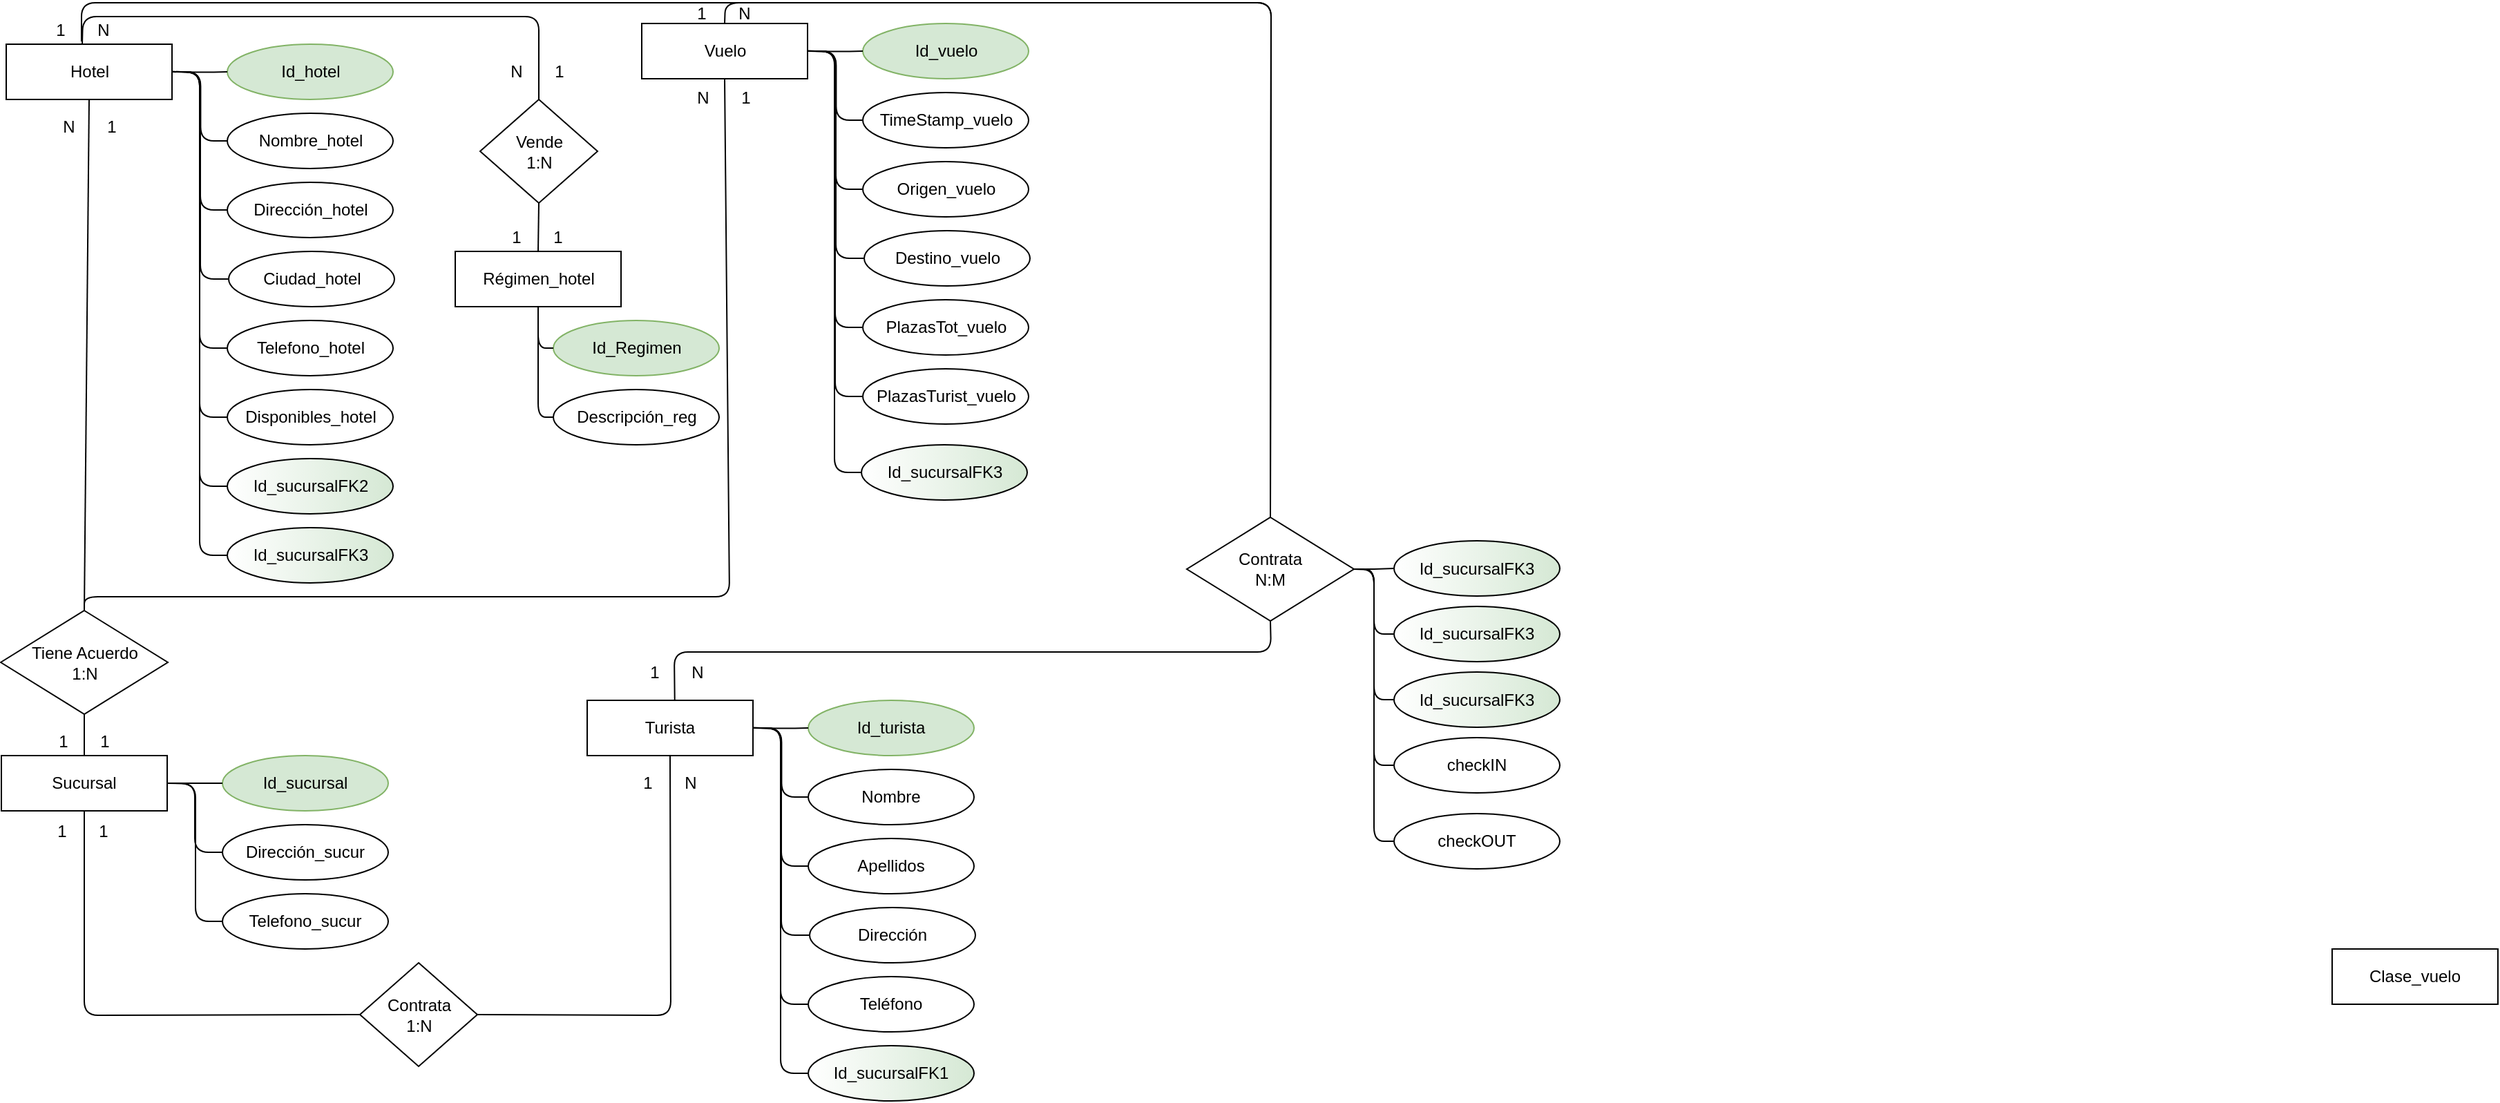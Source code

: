 <mxfile version="12.0.2" type="github" pages="1"><diagram id="cru-aT_KjBiOYhFXOuca" name="Page-1"><mxGraphModel dx="928" dy="600" grid="1" gridSize="10" guides="1" tooltips="1" connect="1" arrows="1" fold="1" page="1" pageScale="1" pageWidth="1169" pageHeight="827" math="0" shadow="0"><root><mxCell id="0"/><mxCell id="1" parent="0"/><mxCell id="LmSAcj49Joqu7tEpp6rs-1" value="Sucursal" style="rounded=0;whiteSpace=wrap;html=1;" vertex="1" parent="1"><mxGeometry x="23" y="565" width="120" height="40" as="geometry"/></mxCell><mxCell id="LmSAcj49Joqu7tEpp6rs-2" value="Hotel" style="rounded=0;whiteSpace=wrap;html=1;" vertex="1" parent="1"><mxGeometry x="26.5" y="50" width="120" height="40" as="geometry"/></mxCell><mxCell id="LmSAcj49Joqu7tEpp6rs-6" value="Clase_vuelo" style="rounded=0;whiteSpace=wrap;html=1;" vertex="1" parent="1"><mxGeometry x="1710" y="705" width="120" height="40" as="geometry"/></mxCell><mxCell id="LmSAcj49Joqu7tEpp6rs-7" value="Régimen_hotel" style="rounded=0;whiteSpace=wrap;html=1;" vertex="1" parent="1"><mxGeometry x="351.5" y="200" width="120" height="40" as="geometry"/></mxCell><mxCell id="LmSAcj49Joqu7tEpp6rs-8" value="Id_sucursal" style="ellipse;whiteSpace=wrap;html=1;fillColor=#d5e8d4;strokeColor=#82b366;" vertex="1" parent="1"><mxGeometry x="183" y="565" width="120" height="40" as="geometry"/></mxCell><mxCell id="LmSAcj49Joqu7tEpp6rs-9" value="Dirección_sucur" style="ellipse;whiteSpace=wrap;html=1;" vertex="1" parent="1"><mxGeometry x="183" y="615" width="120" height="40" as="geometry"/></mxCell><mxCell id="LmSAcj49Joqu7tEpp6rs-10" value="Telefono_sucur" style="ellipse;whiteSpace=wrap;html=1;" vertex="1" parent="1"><mxGeometry x="183" y="665" width="120" height="40" as="geometry"/></mxCell><mxCell id="LmSAcj49Joqu7tEpp6rs-13" value="" style="endArrow=none;html=1;edgeStyle=orthogonalEdgeStyle;exitX=1;exitY=0.5;exitDx=0;exitDy=0;entryX=0;entryY=0.5;entryDx=0;entryDy=0;" edge="1" parent="1" source="LmSAcj49Joqu7tEpp6rs-1" target="LmSAcj49Joqu7tEpp6rs-9"><mxGeometry relative="1" as="geometry"><mxPoint x="-7" y="634.5" as="sourcePoint"/><mxPoint x="153" y="634.5" as="targetPoint"/></mxGeometry></mxCell><mxCell id="LmSAcj49Joqu7tEpp6rs-16" value="" style="endArrow=none;html=1;edgeStyle=orthogonalEdgeStyle;entryX=0;entryY=0.5;entryDx=0;entryDy=0;" edge="1" parent="1" target="LmSAcj49Joqu7tEpp6rs-10"><mxGeometry relative="1" as="geometry"><mxPoint x="143" y="585" as="sourcePoint"/><mxPoint x="163" y="644.5" as="targetPoint"/></mxGeometry></mxCell><mxCell id="LmSAcj49Joqu7tEpp6rs-17" value="" style="endArrow=none;html=1;edgeStyle=orthogonalEdgeStyle;exitX=1;exitY=0.5;exitDx=0;exitDy=0;entryX=0;entryY=0.5;entryDx=0;entryDy=0;" edge="1" parent="1" source="LmSAcj49Joqu7tEpp6rs-1" target="LmSAcj49Joqu7tEpp6rs-8"><mxGeometry relative="1" as="geometry"><mxPoint x="13" y="654.5" as="sourcePoint"/><mxPoint x="173" y="654.5" as="targetPoint"/></mxGeometry></mxCell><mxCell id="LmSAcj49Joqu7tEpp6rs-24" value="Id_hotel" style="ellipse;whiteSpace=wrap;html=1;fillColor=#d5e8d4;strokeColor=#82b366;" vertex="1" parent="1"><mxGeometry x="186.5" y="50" width="120" height="40" as="geometry"/></mxCell><mxCell id="LmSAcj49Joqu7tEpp6rs-25" value="Nombre_hotel" style="ellipse;whiteSpace=wrap;html=1;" vertex="1" parent="1"><mxGeometry x="186.5" y="100" width="120" height="40" as="geometry"/></mxCell><mxCell id="LmSAcj49Joqu7tEpp6rs-26" value="Dirección_hotel" style="ellipse;whiteSpace=wrap;html=1;" vertex="1" parent="1"><mxGeometry x="186.5" y="150" width="120" height="40" as="geometry"/></mxCell><mxCell id="LmSAcj49Joqu7tEpp6rs-27" value="" style="endArrow=none;html=1;edgeStyle=orthogonalEdgeStyle;exitX=1;exitY=0.5;exitDx=0;exitDy=0;entryX=0;entryY=0.5;entryDx=0;entryDy=0;" edge="1" parent="1" target="LmSAcj49Joqu7tEpp6rs-25"><mxGeometry relative="1" as="geometry"><mxPoint x="146.853" y="69.882" as="sourcePoint"/><mxPoint x="156.5" y="119.5" as="targetPoint"/></mxGeometry></mxCell><mxCell id="LmSAcj49Joqu7tEpp6rs-28" value="" style="endArrow=none;html=1;edgeStyle=orthogonalEdgeStyle;entryX=0;entryY=0.5;entryDx=0;entryDy=0;" edge="1" parent="1" target="LmSAcj49Joqu7tEpp6rs-26"><mxGeometry relative="1" as="geometry"><mxPoint x="146.5" y="70" as="sourcePoint"/><mxPoint x="166.5" y="129.5" as="targetPoint"/></mxGeometry></mxCell><mxCell id="LmSAcj49Joqu7tEpp6rs-29" value="" style="endArrow=none;html=1;edgeStyle=orthogonalEdgeStyle;exitX=1;exitY=0.5;exitDx=0;exitDy=0;entryX=0;entryY=0.5;entryDx=0;entryDy=0;" edge="1" parent="1" target="LmSAcj49Joqu7tEpp6rs-24"><mxGeometry relative="1" as="geometry"><mxPoint x="146.853" y="69.882" as="sourcePoint"/><mxPoint x="176.5" y="139.5" as="targetPoint"/></mxGeometry></mxCell><mxCell id="LmSAcj49Joqu7tEpp6rs-30" value="Ciudad_hotel" style="ellipse;whiteSpace=wrap;html=1;" vertex="1" parent="1"><mxGeometry x="187.5" y="200" width="120" height="40" as="geometry"/></mxCell><mxCell id="LmSAcj49Joqu7tEpp6rs-31" value="" style="endArrow=none;html=1;edgeStyle=orthogonalEdgeStyle;entryX=0;entryY=0.5;entryDx=0;entryDy=0;exitX=1;exitY=0.5;exitDx=0;exitDy=0;" edge="1" parent="1" target="LmSAcj49Joqu7tEpp6rs-30" source="LmSAcj49Joqu7tEpp6rs-2"><mxGeometry relative="1" as="geometry"><mxPoint x="147.5" y="120" as="sourcePoint"/><mxPoint x="167.5" y="179.5" as="targetPoint"/></mxGeometry></mxCell><mxCell id="LmSAcj49Joqu7tEpp6rs-32" value="Telefono_hotel" style="ellipse;whiteSpace=wrap;html=1;" vertex="1" parent="1"><mxGeometry x="186.5" y="250" width="120" height="40" as="geometry"/></mxCell><mxCell id="LmSAcj49Joqu7tEpp6rs-33" value="" style="endArrow=none;html=1;edgeStyle=orthogonalEdgeStyle;entryX=0;entryY=0.5;entryDx=0;entryDy=0;exitX=1;exitY=0.5;exitDx=0;exitDy=0;" edge="1" parent="1" target="LmSAcj49Joqu7tEpp6rs-32" source="LmSAcj49Joqu7tEpp6rs-2"><mxGeometry relative="1" as="geometry"><mxPoint x="146.5" y="170" as="sourcePoint"/><mxPoint x="166.5" y="229.5" as="targetPoint"/></mxGeometry></mxCell><mxCell id="LmSAcj49Joqu7tEpp6rs-34" value="Disponibles_hotel" style="ellipse;whiteSpace=wrap;html=1;" vertex="1" parent="1"><mxGeometry x="186.5" y="300" width="120" height="40" as="geometry"/></mxCell><mxCell id="LmSAcj49Joqu7tEpp6rs-35" value="" style="endArrow=none;html=1;edgeStyle=orthogonalEdgeStyle;entryX=0;entryY=0.5;entryDx=0;entryDy=0;exitX=1;exitY=0.5;exitDx=0;exitDy=0;" edge="1" parent="1" target="LmSAcj49Joqu7tEpp6rs-34" source="LmSAcj49Joqu7tEpp6rs-2"><mxGeometry relative="1" as="geometry"><mxPoint x="146.5" y="220" as="sourcePoint"/><mxPoint x="166.5" y="279.5" as="targetPoint"/></mxGeometry></mxCell><mxCell id="LmSAcj49Joqu7tEpp6rs-36" value="Vuelo" style="rounded=0;whiteSpace=wrap;html=1;" vertex="1" parent="1"><mxGeometry x="486.5" y="35" width="120" height="40" as="geometry"/></mxCell><mxCell id="LmSAcj49Joqu7tEpp6rs-37" value="Id_vuelo" style="ellipse;whiteSpace=wrap;html=1;fillColor=#d5e8d4;strokeColor=#82b366;" vertex="1" parent="1"><mxGeometry x="646.5" y="35" width="120" height="40" as="geometry"/></mxCell><mxCell id="LmSAcj49Joqu7tEpp6rs-38" value="TimeStamp_vuelo" style="ellipse;whiteSpace=wrap;html=1;" vertex="1" parent="1"><mxGeometry x="646.5" y="85" width="120" height="40" as="geometry"/></mxCell><mxCell id="LmSAcj49Joqu7tEpp6rs-39" value="Origen_vuelo" style="ellipse;whiteSpace=wrap;html=1;" vertex="1" parent="1"><mxGeometry x="646.5" y="135" width="120" height="40" as="geometry"/></mxCell><mxCell id="LmSAcj49Joqu7tEpp6rs-40" value="" style="endArrow=none;html=1;edgeStyle=orthogonalEdgeStyle;exitX=1;exitY=0.5;exitDx=0;exitDy=0;entryX=0;entryY=0.5;entryDx=0;entryDy=0;" edge="1" parent="1" target="LmSAcj49Joqu7tEpp6rs-38"><mxGeometry relative="1" as="geometry"><mxPoint x="606.853" y="54.882" as="sourcePoint"/><mxPoint x="616.5" y="104.5" as="targetPoint"/></mxGeometry></mxCell><mxCell id="LmSAcj49Joqu7tEpp6rs-41" value="" style="endArrow=none;html=1;edgeStyle=orthogonalEdgeStyle;entryX=0;entryY=0.5;entryDx=0;entryDy=0;" edge="1" parent="1" target="LmSAcj49Joqu7tEpp6rs-39"><mxGeometry relative="1" as="geometry"><mxPoint x="606.5" y="55" as="sourcePoint"/><mxPoint x="626.5" y="114.5" as="targetPoint"/></mxGeometry></mxCell><mxCell id="LmSAcj49Joqu7tEpp6rs-42" value="" style="endArrow=none;html=1;edgeStyle=orthogonalEdgeStyle;exitX=1;exitY=0.5;exitDx=0;exitDy=0;entryX=0;entryY=0.5;entryDx=0;entryDy=0;" edge="1" parent="1" target="LmSAcj49Joqu7tEpp6rs-37"><mxGeometry relative="1" as="geometry"><mxPoint x="606.853" y="54.882" as="sourcePoint"/><mxPoint x="636.5" y="124.5" as="targetPoint"/></mxGeometry></mxCell><mxCell id="LmSAcj49Joqu7tEpp6rs-43" value="Destino_vuelo" style="ellipse;whiteSpace=wrap;html=1;" vertex="1" parent="1"><mxGeometry x="647.5" y="185" width="120" height="40" as="geometry"/></mxCell><mxCell id="LmSAcj49Joqu7tEpp6rs-44" value="" style="endArrow=none;html=1;edgeStyle=orthogonalEdgeStyle;entryX=0;entryY=0.5;entryDx=0;entryDy=0;exitX=1;exitY=0.5;exitDx=0;exitDy=0;" edge="1" parent="1" source="LmSAcj49Joqu7tEpp6rs-36" target="LmSAcj49Joqu7tEpp6rs-43"><mxGeometry relative="1" as="geometry"><mxPoint x="607.5" y="105" as="sourcePoint"/><mxPoint x="627.5" y="164.5" as="targetPoint"/></mxGeometry></mxCell><mxCell id="LmSAcj49Joqu7tEpp6rs-45" value="PlazasTot_vuelo" style="ellipse;whiteSpace=wrap;html=1;" vertex="1" parent="1"><mxGeometry x="646.5" y="235" width="120" height="40" as="geometry"/></mxCell><mxCell id="LmSAcj49Joqu7tEpp6rs-46" value="" style="endArrow=none;html=1;edgeStyle=orthogonalEdgeStyle;entryX=0;entryY=0.5;entryDx=0;entryDy=0;exitX=1;exitY=0.5;exitDx=0;exitDy=0;" edge="1" parent="1" source="LmSAcj49Joqu7tEpp6rs-36" target="LmSAcj49Joqu7tEpp6rs-45"><mxGeometry relative="1" as="geometry"><mxPoint x="606.5" y="155" as="sourcePoint"/><mxPoint x="626.5" y="214.5" as="targetPoint"/></mxGeometry></mxCell><mxCell id="LmSAcj49Joqu7tEpp6rs-47" value="PlazasTurist_vuelo" style="ellipse;whiteSpace=wrap;html=1;" vertex="1" parent="1"><mxGeometry x="646.5" y="285" width="120" height="40" as="geometry"/></mxCell><mxCell id="LmSAcj49Joqu7tEpp6rs-48" value="" style="endArrow=none;html=1;edgeStyle=orthogonalEdgeStyle;entryX=0;entryY=0.5;entryDx=0;entryDy=0;exitX=1;exitY=0.5;exitDx=0;exitDy=0;" edge="1" parent="1" source="LmSAcj49Joqu7tEpp6rs-36" target="LmSAcj49Joqu7tEpp6rs-47"><mxGeometry relative="1" as="geometry"><mxPoint x="606.5" y="205" as="sourcePoint"/><mxPoint x="626.5" y="264.5" as="targetPoint"/></mxGeometry></mxCell><mxCell id="LmSAcj49Joqu7tEpp6rs-49" value="Turista" style="rounded=0;whiteSpace=wrap;html=1;" vertex="1" parent="1"><mxGeometry x="447" y="525" width="120" height="40" as="geometry"/></mxCell><mxCell id="LmSAcj49Joqu7tEpp6rs-50" value="Id_turista" style="ellipse;whiteSpace=wrap;html=1;fillColor=#d5e8d4;strokeColor=#82b366;" vertex="1" parent="1"><mxGeometry x="607" y="525" width="120" height="40" as="geometry"/></mxCell><mxCell id="LmSAcj49Joqu7tEpp6rs-51" value="Nombre" style="ellipse;whiteSpace=wrap;html=1;" vertex="1" parent="1"><mxGeometry x="607" y="575" width="120" height="40" as="geometry"/></mxCell><mxCell id="LmSAcj49Joqu7tEpp6rs-52" value="Apellidos" style="ellipse;whiteSpace=wrap;html=1;" vertex="1" parent="1"><mxGeometry x="607" y="625" width="120" height="40" as="geometry"/></mxCell><mxCell id="LmSAcj49Joqu7tEpp6rs-53" value="" style="endArrow=none;html=1;edgeStyle=orthogonalEdgeStyle;exitX=1;exitY=0.5;exitDx=0;exitDy=0;entryX=0;entryY=0.5;entryDx=0;entryDy=0;" edge="1" parent="1" target="LmSAcj49Joqu7tEpp6rs-51"><mxGeometry relative="1" as="geometry"><mxPoint x="567.353" y="544.882" as="sourcePoint"/><mxPoint x="577" y="594.5" as="targetPoint"/></mxGeometry></mxCell><mxCell id="LmSAcj49Joqu7tEpp6rs-54" value="" style="endArrow=none;html=1;edgeStyle=orthogonalEdgeStyle;entryX=0;entryY=0.5;entryDx=0;entryDy=0;" edge="1" parent="1" target="LmSAcj49Joqu7tEpp6rs-52"><mxGeometry relative="1" as="geometry"><mxPoint x="567" y="545" as="sourcePoint"/><mxPoint x="587" y="604.5" as="targetPoint"/></mxGeometry></mxCell><mxCell id="LmSAcj49Joqu7tEpp6rs-55" value="" style="endArrow=none;html=1;edgeStyle=orthogonalEdgeStyle;exitX=1;exitY=0.5;exitDx=0;exitDy=0;entryX=0;entryY=0.5;entryDx=0;entryDy=0;" edge="1" parent="1" target="LmSAcj49Joqu7tEpp6rs-50"><mxGeometry relative="1" as="geometry"><mxPoint x="567.353" y="544.882" as="sourcePoint"/><mxPoint x="597" y="614.5" as="targetPoint"/></mxGeometry></mxCell><mxCell id="LmSAcj49Joqu7tEpp6rs-56" value="Dirección" style="ellipse;whiteSpace=wrap;html=1;" vertex="1" parent="1"><mxGeometry x="608" y="675" width="120" height="40" as="geometry"/></mxCell><mxCell id="LmSAcj49Joqu7tEpp6rs-57" value="" style="endArrow=none;html=1;edgeStyle=orthogonalEdgeStyle;entryX=0;entryY=0.5;entryDx=0;entryDy=0;exitX=1;exitY=0.5;exitDx=0;exitDy=0;" edge="1" parent="1" source="LmSAcj49Joqu7tEpp6rs-49" target="LmSAcj49Joqu7tEpp6rs-56"><mxGeometry relative="1" as="geometry"><mxPoint x="568" y="595" as="sourcePoint"/><mxPoint x="588" y="654.5" as="targetPoint"/></mxGeometry></mxCell><mxCell id="LmSAcj49Joqu7tEpp6rs-58" value="Teléfono" style="ellipse;whiteSpace=wrap;html=1;" vertex="1" parent="1"><mxGeometry x="607" y="725" width="120" height="40" as="geometry"/></mxCell><mxCell id="LmSAcj49Joqu7tEpp6rs-59" value="" style="endArrow=none;html=1;edgeStyle=orthogonalEdgeStyle;entryX=0;entryY=0.5;entryDx=0;entryDy=0;exitX=1;exitY=0.5;exitDx=0;exitDy=0;" edge="1" parent="1" source="LmSAcj49Joqu7tEpp6rs-49" target="LmSAcj49Joqu7tEpp6rs-58"><mxGeometry relative="1" as="geometry"><mxPoint x="567" y="645" as="sourcePoint"/><mxPoint x="587" y="704.5" as="targetPoint"/></mxGeometry></mxCell><mxCell id="LmSAcj49Joqu7tEpp6rs-62" value="Contrata&lt;br&gt;1:N" style="rhombus;whiteSpace=wrap;html=1;" vertex="1" parent="1"><mxGeometry x="282.5" y="715" width="85" height="75" as="geometry"/></mxCell><mxCell id="LmSAcj49Joqu7tEpp6rs-63" value="" style="endArrow=none;html=1;entryX=0;entryY=0.5;entryDx=0;entryDy=0;exitX=0.5;exitY=1;exitDx=0;exitDy=0;" edge="1" parent="1" source="LmSAcj49Joqu7tEpp6rs-1" target="LmSAcj49Joqu7tEpp6rs-62"><mxGeometry width="50" height="50" relative="1" as="geometry"><mxPoint x="81.5" y="870" as="sourcePoint"/><mxPoint x="131.5" y="820" as="targetPoint"/><Array as="points"><mxPoint x="83" y="753"/></Array></mxGeometry></mxCell><mxCell id="LmSAcj49Joqu7tEpp6rs-64" value="" style="endArrow=none;html=1;entryX=0.5;entryY=1;entryDx=0;entryDy=0;exitX=1;exitY=0.5;exitDx=0;exitDy=0;" edge="1" parent="1" source="LmSAcj49Joqu7tEpp6rs-62" target="LmSAcj49Joqu7tEpp6rs-49"><mxGeometry width="50" height="50" relative="1" as="geometry"><mxPoint x="81.5" y="870" as="sourcePoint"/><mxPoint x="131.5" y="820" as="targetPoint"/><Array as="points"><mxPoint x="507.5" y="753"/></Array></mxGeometry></mxCell><mxCell id="LmSAcj49Joqu7tEpp6rs-66" value="1&amp;nbsp; &amp;nbsp; &amp;nbsp; &amp;nbsp;1" style="text;html=1;strokeColor=none;fillColor=none;align=center;verticalAlign=middle;whiteSpace=wrap;rounded=0;" vertex="1" parent="1"><mxGeometry x="41.5" y="610" width="80" height="20" as="geometry"/></mxCell><mxCell id="LmSAcj49Joqu7tEpp6rs-67" value="1&amp;nbsp; &amp;nbsp; &amp;nbsp; &amp;nbsp;N" style="text;html=1;strokeColor=none;fillColor=none;align=center;verticalAlign=middle;whiteSpace=wrap;rounded=0;" vertex="1" parent="1"><mxGeometry x="466.5" y="575" width="80" height="20" as="geometry"/></mxCell><mxCell id="LmSAcj49Joqu7tEpp6rs-69" value="Id_sucursalFK1" style="ellipse;whiteSpace=wrap;html=1;fillColor=#D5E8D4;strokeColor=#000000;gradientDirection=west;gradientColor=#ffffff;" vertex="1" parent="1"><mxGeometry x="607" y="775" width="120" height="40" as="geometry"/></mxCell><mxCell id="LmSAcj49Joqu7tEpp6rs-70" value="" style="endArrow=none;html=1;edgeStyle=orthogonalEdgeStyle;entryX=0;entryY=0.5;entryDx=0;entryDy=0;exitX=1;exitY=0.5;exitDx=0;exitDy=0;" edge="1" parent="1" source="LmSAcj49Joqu7tEpp6rs-49" target="LmSAcj49Joqu7tEpp6rs-69"><mxGeometry relative="1" as="geometry"><mxPoint x="576.833" y="555" as="sourcePoint"/><mxPoint x="616.833" y="755" as="targetPoint"/></mxGeometry></mxCell><mxCell id="LmSAcj49Joqu7tEpp6rs-71" value="" style="endArrow=none;html=1;exitX=0.5;exitY=1;exitDx=0;exitDy=0;entryX=0.5;entryY=0;entryDx=0;entryDy=0;" edge="1" parent="1" source="LmSAcj49Joqu7tEpp6rs-2" target="LmSAcj49Joqu7tEpp6rs-73"><mxGeometry width="50" height="50" relative="1" as="geometry"><mxPoint x="-18.5" y="855" as="sourcePoint"/><mxPoint x="83.5" y="395" as="targetPoint"/></mxGeometry></mxCell><mxCell id="LmSAcj49Joqu7tEpp6rs-72" value="" style="endArrow=none;html=1;exitX=0.5;exitY=1;exitDx=0;exitDy=0;entryX=0.5;entryY=0;entryDx=0;entryDy=0;" edge="1" parent="1" source="LmSAcj49Joqu7tEpp6rs-36" target="LmSAcj49Joqu7tEpp6rs-73"><mxGeometry width="50" height="50" relative="1" as="geometry"><mxPoint x="41.5" y="850" as="sourcePoint"/><mxPoint x="143.5" y="390" as="targetPoint"/><Array as="points"><mxPoint x="550" y="450"/><mxPoint x="83" y="450"/></Array></mxGeometry></mxCell><mxCell id="LmSAcj49Joqu7tEpp6rs-73" value="Tiene Acuerdo&lt;br&gt;1:N" style="rhombus;whiteSpace=wrap;html=1;" vertex="1" parent="1"><mxGeometry x="22.5" y="460" width="121" height="75" as="geometry"/></mxCell><mxCell id="LmSAcj49Joqu7tEpp6rs-74" value="" style="endArrow=none;html=1;entryX=0.5;entryY=0;entryDx=0;entryDy=0;exitX=0.5;exitY=1;exitDx=0;exitDy=0;" edge="1" parent="1" source="LmSAcj49Joqu7tEpp6rs-73" target="LmSAcj49Joqu7tEpp6rs-1"><mxGeometry width="50" height="50" relative="1" as="geometry"><mxPoint x="21.5" y="890" as="sourcePoint"/><mxPoint x="71.5" y="840" as="targetPoint"/></mxGeometry></mxCell><mxCell id="LmSAcj49Joqu7tEpp6rs-75" value="1&amp;nbsp; &amp;nbsp; &amp;nbsp; &amp;nbsp;1" style="text;html=1;strokeColor=none;fillColor=none;align=center;verticalAlign=middle;whiteSpace=wrap;rounded=0;" vertex="1" parent="1"><mxGeometry x="43" y="545" width="80" height="20" as="geometry"/></mxCell><mxCell id="LmSAcj49Joqu7tEpp6rs-76" value="N&amp;nbsp; &amp;nbsp; &amp;nbsp; &amp;nbsp;1" style="text;html=1;strokeColor=none;fillColor=none;align=center;verticalAlign=middle;whiteSpace=wrap;rounded=0;" vertex="1" parent="1"><mxGeometry x="46.5" y="100" width="80" height="20" as="geometry"/></mxCell><mxCell id="LmSAcj49Joqu7tEpp6rs-78" value="N&amp;nbsp; &amp;nbsp; &amp;nbsp; &amp;nbsp;1" style="text;html=1;strokeColor=none;fillColor=none;align=center;verticalAlign=middle;whiteSpace=wrap;rounded=0;" vertex="1" parent="1"><mxGeometry x="506" y="79" width="80" height="20" as="geometry"/></mxCell><mxCell id="LmSAcj49Joqu7tEpp6rs-80" value="Id_sucursalFK2" style="ellipse;whiteSpace=wrap;html=1;fillColor=#D5E8D4;strokeColor=#000000;gradientDirection=west;gradientColor=#ffffff;" vertex="1" parent="1"><mxGeometry x="186.5" y="350" width="120" height="40" as="geometry"/></mxCell><mxCell id="LmSAcj49Joqu7tEpp6rs-81" value="Id_sucursalFK3" style="ellipse;whiteSpace=wrap;html=1;fillColor=#D5E8D4;strokeColor=#000000;gradientDirection=west;gradientColor=#ffffff;" vertex="1" parent="1"><mxGeometry x="645.5" y="340" width="120" height="40" as="geometry"/></mxCell><mxCell id="LmSAcj49Joqu7tEpp6rs-82" value="" style="endArrow=none;html=1;edgeStyle=orthogonalEdgeStyle;entryX=0;entryY=0.5;entryDx=0;entryDy=0;exitX=1;exitY=0.5;exitDx=0;exitDy=0;" edge="1" parent="1" source="LmSAcj49Joqu7tEpp6rs-2" target="LmSAcj49Joqu7tEpp6rs-80"><mxGeometry relative="1" as="geometry"><mxPoint x="156.824" y="79.588" as="sourcePoint"/><mxPoint x="196.824" y="330.176" as="targetPoint"/></mxGeometry></mxCell><mxCell id="LmSAcj49Joqu7tEpp6rs-83" value="" style="endArrow=none;html=1;edgeStyle=orthogonalEdgeStyle;entryX=0;entryY=0.5;entryDx=0;entryDy=0;exitX=1;exitY=0.5;exitDx=0;exitDy=0;" edge="1" parent="1" source="LmSAcj49Joqu7tEpp6rs-36" target="LmSAcj49Joqu7tEpp6rs-81"><mxGeometry relative="1" as="geometry"><mxPoint x="616.397" y="65.31" as="sourcePoint"/><mxPoint x="656.397" y="314.966" as="targetPoint"/></mxGeometry></mxCell><mxCell id="LmSAcj49Joqu7tEpp6rs-84" value="Contrata&lt;br&gt;N:M" style="rhombus;whiteSpace=wrap;html=1;" vertex="1" parent="1"><mxGeometry x="881" y="392.5" width="121" height="75" as="geometry"/></mxCell><mxCell id="LmSAcj49Joqu7tEpp6rs-85" value="" style="endArrow=none;html=1;entryX=0.5;entryY=0;entryDx=0;entryDy=0;exitX=0.454;exitY=-0.05;exitDx=0;exitDy=0;exitPerimeter=0;" edge="1" parent="1" source="LmSAcj49Joqu7tEpp6rs-2" target="LmSAcj49Joqu7tEpp6rs-84"><mxGeometry width="50" height="50" relative="1" as="geometry"><mxPoint x="881" y="20" as="sourcePoint"/><mxPoint x="250" y="840" as="targetPoint"/><Array as="points"><mxPoint x="81" y="20"/><mxPoint x="880" y="20"/><mxPoint x="942" y="20"/></Array></mxGeometry></mxCell><mxCell id="LmSAcj49Joqu7tEpp6rs-86" value="" style="endArrow=none;html=1;exitX=0.5;exitY=0;exitDx=0;exitDy=0;entryX=0.5;entryY=0;entryDx=0;entryDy=0;" edge="1" parent="1" source="LmSAcj49Joqu7tEpp6rs-36" target="LmSAcj49Joqu7tEpp6rs-84"><mxGeometry width="50" height="50" relative="1" as="geometry"><mxPoint x="150.98" y="53" as="sourcePoint"/><mxPoint x="880" y="390" as="targetPoint"/><Array as="points"><mxPoint x="547" y="20"/><mxPoint x="880" y="20"/><mxPoint x="942" y="20"/></Array></mxGeometry></mxCell><mxCell id="LmSAcj49Joqu7tEpp6rs-88" value="" style="endArrow=none;html=1;entryX=0.5;entryY=1;entryDx=0;entryDy=0;exitX=0.528;exitY=-0.013;exitDx=0;exitDy=0;exitPerimeter=0;" edge="1" parent="1" source="LmSAcj49Joqu7tEpp6rs-49" target="LmSAcj49Joqu7tEpp6rs-84"><mxGeometry width="50" height="50" relative="1" as="geometry"><mxPoint x="80" y="890" as="sourcePoint"/><mxPoint x="130" y="840" as="targetPoint"/><Array as="points"><mxPoint x="510" y="490"/><mxPoint x="942" y="490"/></Array></mxGeometry></mxCell><mxCell id="LmSAcj49Joqu7tEpp6rs-90" value="1&amp;nbsp; &amp;nbsp; &amp;nbsp; &amp;nbsp;N" style="text;html=1;strokeColor=none;fillColor=none;align=center;verticalAlign=middle;whiteSpace=wrap;rounded=0;" vertex="1" parent="1"><mxGeometry x="471.5" y="495" width="80" height="20" as="geometry"/></mxCell><mxCell id="LmSAcj49Joqu7tEpp6rs-91" value="1&amp;nbsp; &amp;nbsp; &amp;nbsp; &amp;nbsp;N" style="text;html=1;strokeColor=none;fillColor=none;align=center;verticalAlign=middle;whiteSpace=wrap;rounded=0;" vertex="1" parent="1"><mxGeometry x="506" y="18" width="80" height="20" as="geometry"/></mxCell><mxCell id="LmSAcj49Joqu7tEpp6rs-92" value="1&amp;nbsp; &amp;nbsp; &amp;nbsp; &amp;nbsp;N" style="text;html=1;strokeColor=none;fillColor=none;align=center;verticalAlign=middle;whiteSpace=wrap;rounded=0;" vertex="1" parent="1"><mxGeometry x="41.5" y="30" width="80" height="20" as="geometry"/></mxCell><mxCell id="LmSAcj49Joqu7tEpp6rs-93" value="Id_sucursalFK3" style="ellipse;whiteSpace=wrap;html=1;fillColor=#D5E8D4;strokeColor=#000000;gradientDirection=west;gradientColor=#ffffff;" vertex="1" parent="1"><mxGeometry x="1031" y="409.5" width="120" height="40" as="geometry"/></mxCell><mxCell id="LmSAcj49Joqu7tEpp6rs-94" value="Id_sucursalFK3" style="ellipse;whiteSpace=wrap;html=1;fillColor=#D5E8D4;strokeColor=#000000;gradientDirection=west;gradientColor=#ffffff;" vertex="1" parent="1"><mxGeometry x="1031" y="457" width="120" height="40" as="geometry"/></mxCell><mxCell id="LmSAcj49Joqu7tEpp6rs-95" value="Id_sucursalFK3" style="ellipse;whiteSpace=wrap;html=1;fillColor=#D5E8D4;strokeColor=#000000;gradientDirection=west;gradientColor=#ffffff;" vertex="1" parent="1"><mxGeometry x="1031" y="504.5" width="120" height="40" as="geometry"/></mxCell><mxCell id="LmSAcj49Joqu7tEpp6rs-96" value="checkIN" style="ellipse;whiteSpace=wrap;html=1;" vertex="1" parent="1"><mxGeometry x="1031" y="552" width="120" height="40" as="geometry"/></mxCell><mxCell id="LmSAcj49Joqu7tEpp6rs-97" value="checkOUT" style="ellipse;whiteSpace=wrap;html=1;" vertex="1" parent="1"><mxGeometry x="1031" y="607" width="120" height="40" as="geometry"/></mxCell><mxCell id="LmSAcj49Joqu7tEpp6rs-98" value="" style="endArrow=none;html=1;edgeStyle=orthogonalEdgeStyle;exitX=1;exitY=0.5;exitDx=0;exitDy=0;entryX=0;entryY=0.5;entryDx=0;entryDy=0;" edge="1" parent="1" source="LmSAcj49Joqu7tEpp6rs-84" target="LmSAcj49Joqu7tEpp6rs-93"><mxGeometry relative="1" as="geometry"><mxPoint x="638.353" y="554.882" as="sourcePoint"/><mxPoint x="678" y="555" as="targetPoint"/></mxGeometry></mxCell><mxCell id="LmSAcj49Joqu7tEpp6rs-99" value="" style="endArrow=none;html=1;edgeStyle=orthogonalEdgeStyle;entryX=0;entryY=0.5;entryDx=0;entryDy=0;" edge="1" parent="1" target="LmSAcj49Joqu7tEpp6rs-94"><mxGeometry relative="1" as="geometry"><mxPoint x="1001" y="430" as="sourcePoint"/><mxPoint x="1041.345" y="439.448" as="targetPoint"/></mxGeometry></mxCell><mxCell id="LmSAcj49Joqu7tEpp6rs-100" value="" style="endArrow=none;html=1;edgeStyle=orthogonalEdgeStyle;exitX=1;exitY=0.5;exitDx=0;exitDy=0;entryX=0;entryY=0.5;entryDx=0;entryDy=0;" edge="1" parent="1" source="LmSAcj49Joqu7tEpp6rs-84" target="LmSAcj49Joqu7tEpp6rs-95"><mxGeometry relative="1" as="geometry"><mxPoint x="1021.69" y="450.138" as="sourcePoint"/><mxPoint x="1051.345" y="449.448" as="targetPoint"/></mxGeometry></mxCell><mxCell id="LmSAcj49Joqu7tEpp6rs-101" value="" style="endArrow=none;html=1;edgeStyle=orthogonalEdgeStyle;exitX=1;exitY=0.5;exitDx=0;exitDy=0;entryX=0;entryY=0.5;entryDx=0;entryDy=0;" edge="1" parent="1" source="LmSAcj49Joqu7tEpp6rs-84" target="LmSAcj49Joqu7tEpp6rs-96"><mxGeometry relative="1" as="geometry"><mxPoint x="1031.69" y="460.138" as="sourcePoint"/><mxPoint x="1061.345" y="459.448" as="targetPoint"/></mxGeometry></mxCell><mxCell id="LmSAcj49Joqu7tEpp6rs-102" value="" style="endArrow=none;html=1;edgeStyle=orthogonalEdgeStyle;exitX=1;exitY=0.5;exitDx=0;exitDy=0;entryX=0;entryY=0.5;entryDx=0;entryDy=0;" edge="1" parent="1" source="LmSAcj49Joqu7tEpp6rs-84" target="LmSAcj49Joqu7tEpp6rs-97"><mxGeometry relative="1" as="geometry"><mxPoint x="1041.69" y="470.138" as="sourcePoint"/><mxPoint x="1071.345" y="469.448" as="targetPoint"/></mxGeometry></mxCell><mxCell id="LmSAcj49Joqu7tEpp6rs-107" value="Descripción_reg" style="ellipse;whiteSpace=wrap;html=1;" vertex="1" parent="1"><mxGeometry x="422.5" y="300" width="120" height="40" as="geometry"/></mxCell><mxCell id="LmSAcj49Joqu7tEpp6rs-108" value="Id_Regimen" style="ellipse;whiteSpace=wrap;html=1;fillColor=#d5e8d4;strokeColor=#82b366;" vertex="1" parent="1"><mxGeometry x="422.5" y="250" width="120" height="40" as="geometry"/></mxCell><mxCell id="LmSAcj49Joqu7tEpp6rs-109" value="" style="endArrow=none;html=1;edgeStyle=orthogonalEdgeStyle;exitX=0.5;exitY=1;exitDx=0;exitDy=0;entryX=0;entryY=0.5;entryDx=0;entryDy=0;" edge="1" parent="1" source="LmSAcj49Joqu7tEpp6rs-7" target="LmSAcj49Joqu7tEpp6rs-108"><mxGeometry relative="1" as="geometry"><mxPoint x="622.353" y="149.882" as="sourcePoint"/><mxPoint x="661.667" y="150" as="targetPoint"/></mxGeometry></mxCell><mxCell id="LmSAcj49Joqu7tEpp6rs-110" value="" style="endArrow=none;html=1;edgeStyle=orthogonalEdgeStyle;exitX=0.5;exitY=1;exitDx=0;exitDy=0;entryX=0;entryY=0.5;entryDx=0;entryDy=0;" edge="1" parent="1" source="LmSAcj49Joqu7tEpp6rs-7" target="LmSAcj49Joqu7tEpp6rs-107"><mxGeometry relative="1" as="geometry"><mxPoint x="421.667" y="255" as="sourcePoint"/><mxPoint x="432.5" y="280" as="targetPoint"/></mxGeometry></mxCell><mxCell id="LmSAcj49Joqu7tEpp6rs-111" value="Vende&lt;br&gt;1:N" style="rhombus;whiteSpace=wrap;html=1;" vertex="1" parent="1"><mxGeometry x="369.5" y="90" width="85" height="75" as="geometry"/></mxCell><mxCell id="LmSAcj49Joqu7tEpp6rs-112" value="" style="endArrow=none;html=1;entryX=0.5;entryY=1;entryDx=0;entryDy=0;exitX=0.5;exitY=0;exitDx=0;exitDy=0;" edge="1" parent="1" source="LmSAcj49Joqu7tEpp6rs-7" target="LmSAcj49Joqu7tEpp6rs-111"><mxGeometry width="50" height="50" relative="1" as="geometry"><mxPoint x="60" y="890" as="sourcePoint"/><mxPoint x="110" y="840" as="targetPoint"/></mxGeometry></mxCell><mxCell id="LmSAcj49Joqu7tEpp6rs-113" value="" style="endArrow=none;html=1;entryX=0.5;entryY=1;entryDx=0;entryDy=0;exitX=0.5;exitY=0;exitDx=0;exitDy=0;" edge="1" parent="1" source="LmSAcj49Joqu7tEpp6rs-111" target="LmSAcj49Joqu7tEpp6rs-92"><mxGeometry width="50" height="50" relative="1" as="geometry"><mxPoint x="421.5" y="210" as="sourcePoint"/><mxPoint x="422" y="175" as="targetPoint"/><Array as="points"><mxPoint x="412" y="30"/><mxPoint x="82" y="30"/></Array></mxGeometry></mxCell><mxCell id="LmSAcj49Joqu7tEpp6rs-114" value="1&amp;nbsp; &amp;nbsp; &amp;nbsp; &amp;nbsp;1" style="text;html=1;strokeColor=none;fillColor=none;align=center;verticalAlign=middle;whiteSpace=wrap;rounded=0;" vertex="1" parent="1"><mxGeometry x="371" y="180" width="80" height="20" as="geometry"/></mxCell><mxCell id="LmSAcj49Joqu7tEpp6rs-115" value="N&amp;nbsp; &amp;nbsp; &amp;nbsp; &amp;nbsp;1" style="text;html=1;strokeColor=none;fillColor=none;align=center;verticalAlign=middle;whiteSpace=wrap;rounded=0;" vertex="1" parent="1"><mxGeometry x="371" y="60" width="80" height="20" as="geometry"/></mxCell><mxCell id="LmSAcj49Joqu7tEpp6rs-116" value="Id_sucursalFK3" style="ellipse;whiteSpace=wrap;html=1;fillColor=#D5E8D4;strokeColor=#000000;gradientDirection=west;gradientColor=#ffffff;" vertex="1" parent="1"><mxGeometry x="186.5" y="400" width="120" height="40" as="geometry"/></mxCell><mxCell id="LmSAcj49Joqu7tEpp6rs-117" value="" style="endArrow=none;html=1;edgeStyle=orthogonalEdgeStyle;entryX=0;entryY=0.5;entryDx=0;entryDy=0;exitX=1;exitY=0.5;exitDx=0;exitDy=0;" edge="1" parent="1" source="LmSAcj49Joqu7tEpp6rs-2" target="LmSAcj49Joqu7tEpp6rs-116"><mxGeometry relative="1" as="geometry"><mxPoint x="156.571" y="80.143" as="sourcePoint"/><mxPoint x="196.571" y="380.143" as="targetPoint"/></mxGeometry></mxCell></root></mxGraphModel></diagram></mxfile>